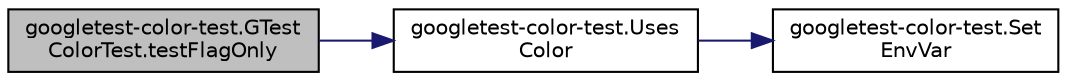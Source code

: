 digraph "googletest-color-test.GTestColorTest.testFlagOnly"
{
 // LATEX_PDF_SIZE
  bgcolor="transparent";
  edge [fontname="Helvetica",fontsize="10",labelfontname="Helvetica",labelfontsize="10"];
  node [fontname="Helvetica",fontsize="10",shape=record];
  rankdir="LR";
  Node1 [label="googletest-color-test.GTest\lColorTest.testFlagOnly",height=0.2,width=0.4,color="black", fillcolor="grey75", style="filled", fontcolor="black",tooltip=" "];
  Node1 -> Node2 [color="midnightblue",fontsize="10",style="solid",fontname="Helvetica"];
  Node2 [label="googletest-color-test.Uses\lColor",height=0.2,width=0.4,color="black",URL="$namespacegoogletest-color-test.html#a6b0f6528a3b277806378d1b0a7aa09bd",tooltip=" "];
  Node2 -> Node3 [color="midnightblue",fontsize="10",style="solid",fontname="Helvetica"];
  Node3 [label="googletest-color-test.Set\lEnvVar",height=0.2,width=0.4,color="black",URL="$namespacegoogletest-color-test.html#a6892a0e83ce77517fa25534cc2c56210",tooltip=" "];
}
